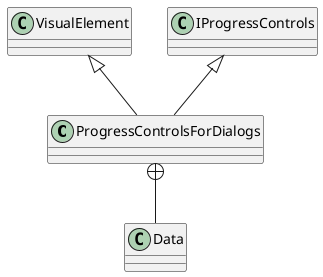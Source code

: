 @startuml
class ProgressControlsForDialogs {
}
class Data {
}
VisualElement <|-- ProgressControlsForDialogs
IProgressControls <|-- ProgressControlsForDialogs
ProgressControlsForDialogs +-- Data
@enduml
